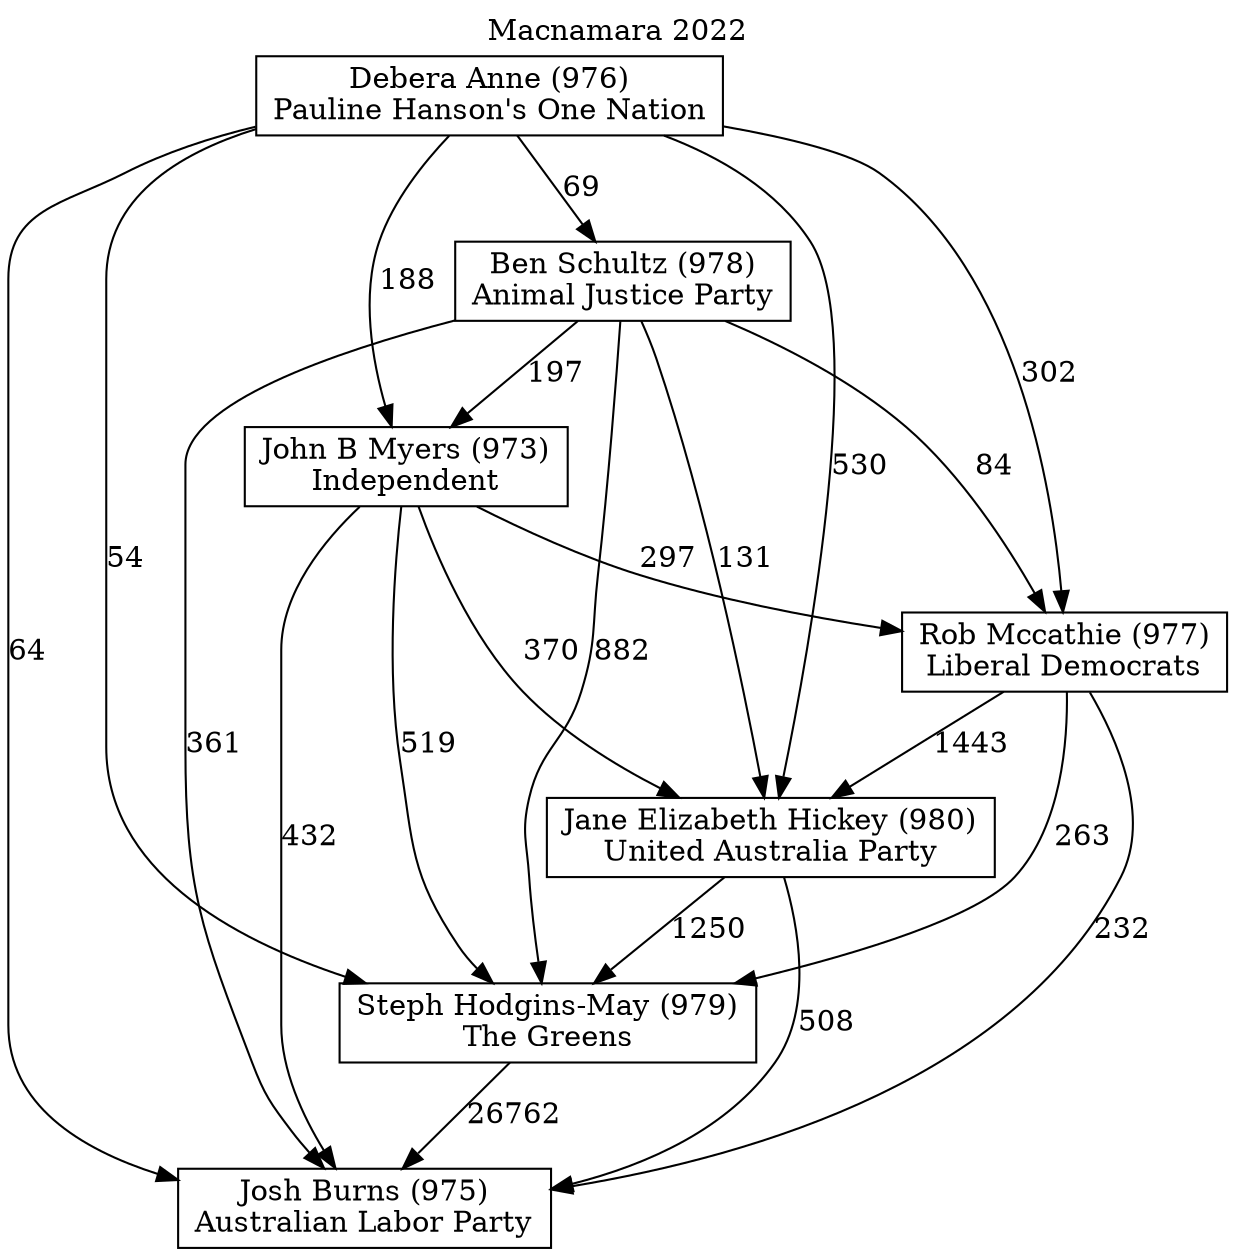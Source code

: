 // House preference flow
digraph "Josh Burns (975)_Macnamara_2022" {
	graph [label="Macnamara 2022" labelloc=t mclimit=10]
	node [shape=box]
	"Josh Burns (975)" [label="Josh Burns (975)
Australian Labor Party"]
	"Steph Hodgins-May (979)" [label="Steph Hodgins-May (979)
The Greens"]
	"Jane Elizabeth Hickey (980)" [label="Jane Elizabeth Hickey (980)
United Australia Party"]
	"Rob Mccathie (977)" [label="Rob Mccathie (977)
Liberal Democrats"]
	"John B Myers (973)" [label="John B Myers (973)
Independent"]
	"Ben Schultz (978)" [label="Ben Schultz (978)
Animal Justice Party"]
	"Debera Anne (976)" [label="Debera Anne (976)
Pauline Hanson's One Nation"]
	"Steph Hodgins-May (979)" -> "Josh Burns (975)" [label=26762]
	"Jane Elizabeth Hickey (980)" -> "Steph Hodgins-May (979)" [label=1250]
	"Rob Mccathie (977)" -> "Jane Elizabeth Hickey (980)" [label=1443]
	"John B Myers (973)" -> "Rob Mccathie (977)" [label=297]
	"Ben Schultz (978)" -> "John B Myers (973)" [label=197]
	"Debera Anne (976)" -> "Ben Schultz (978)" [label=69]
	"Jane Elizabeth Hickey (980)" -> "Josh Burns (975)" [label=508]
	"Rob Mccathie (977)" -> "Josh Burns (975)" [label=232]
	"John B Myers (973)" -> "Josh Burns (975)" [label=432]
	"Ben Schultz (978)" -> "Josh Burns (975)" [label=361]
	"Debera Anne (976)" -> "Josh Burns (975)" [label=64]
	"Debera Anne (976)" -> "John B Myers (973)" [label=188]
	"Ben Schultz (978)" -> "Rob Mccathie (977)" [label=84]
	"Debera Anne (976)" -> "Rob Mccathie (977)" [label=302]
	"John B Myers (973)" -> "Jane Elizabeth Hickey (980)" [label=370]
	"Ben Schultz (978)" -> "Jane Elizabeth Hickey (980)" [label=131]
	"Debera Anne (976)" -> "Jane Elizabeth Hickey (980)" [label=530]
	"Rob Mccathie (977)" -> "Steph Hodgins-May (979)" [label=263]
	"John B Myers (973)" -> "Steph Hodgins-May (979)" [label=519]
	"Ben Schultz (978)" -> "Steph Hodgins-May (979)" [label=882]
	"Debera Anne (976)" -> "Steph Hodgins-May (979)" [label=54]
}
